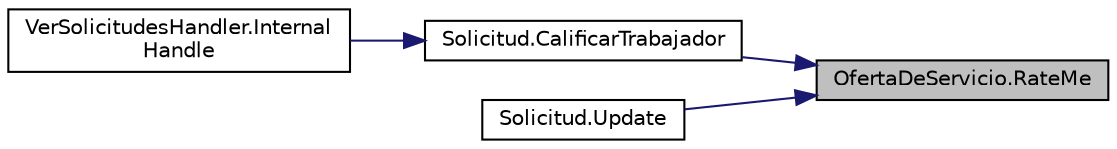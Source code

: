 digraph "OfertaDeServicio.RateMe"
{
 // INTERACTIVE_SVG=YES
 // LATEX_PDF_SIZE
  edge [fontname="Helvetica",fontsize="10",labelfontname="Helvetica",labelfontsize="10"];
  node [fontname="Helvetica",fontsize="10",shape=record];
  rankdir="RL";
  Node1 [label="OfertaDeServicio.RateMe",height=0.2,width=0.4,color="black", fillcolor="grey75", style="filled", fontcolor="black",tooltip="Método para calificar la oferta en cuestión."];
  Node1 -> Node2 [dir="back",color="midnightblue",fontsize="10",style="solid",fontname="Helvetica"];
  Node2 [label="Solicitud.CalificarTrabajador",height=0.2,width=0.4,color="black", fillcolor="white", style="filled",URL="$classSolicitud.html#a9e4791332407be38cded2c602eaabe4c",tooltip="Método para calificar un trabajador."];
  Node2 -> Node3 [dir="back",color="midnightblue",fontsize="10",style="solid",fontname="Helvetica"];
  Node3 [label="VerSolicitudesHandler.Internal\lHandle",height=0.2,width=0.4,color="black", fillcolor="white", style="filled",URL="$classVerSolicitudesHandler.html#a1e63b22d8a14776e4d0e796fd2ce9e85",tooltip="Procesa el mensaje \"Categorias\" y retorna true; retorna false en caso contrario."];
  Node1 -> Node4 [dir="back",color="midnightblue",fontsize="10",style="solid",fontname="Helvetica"];
  Node4 [label="Solicitud.Update",height=0.2,width=0.4,color="black", fillcolor="white", style="filled",URL="$classSolicitud.html#a856d7dd874dcc3a81bae9baaf19809ad",tooltip="Método para actualizar una calificación en caso que se haga dentro del plazo. Si excede la fecha lími..."];
}
